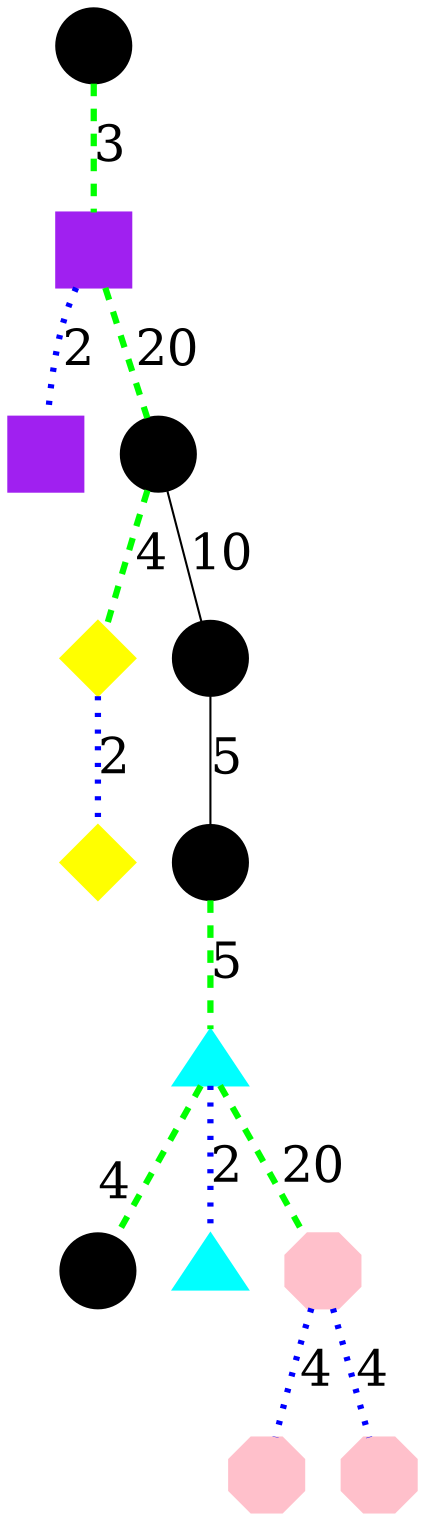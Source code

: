 digraph
{
	compound = true;
	node [shape=circle, style=filled, color=black, label="", regular=true];
	edge [dir=both, arrowtail=none, arrowhead=none, fontsize=24];

	n0 -> n1 [label=3, color=green, penwidth=3, style=dashed];
	n1 -> n2 [label=2, color=blue, penwidth=3, style=dotted];
	n1 -> n3 [label=20, color=green, penwidth=3, style=dashed];
	n3 -> n4 [label=4, color=green, penwidth=3, style=dashed];
	n3 -> n5 [label=10];
	n4 -> n6 [label=2, color=blue, penwidth=3, style=dotted];
	n5 -> n7 [label=5];
	n7 -> n8 [label=5, color=green, penwidth=3, style=dashed];
	n8 -> n9 [headlabel=4, labeldistance=2.5, labelangle=30, color=green, penwidth=3, style=dashed];
	n8 -> n10 [label=2, color=blue, penwidth=3, style=dotted];
	n8 -> n11 [label=20, color=green, penwidth=3, style=dashed];
	n11 -> n12 [label=4, color=blue, penwidth=3, style=dotted];
	n11 -> n13 [label=4, color=blue, penwidth=3, style=dotted];

	n1 [color=purple, shape=square];
	n2 [color=purple, shape=square];
	n4 [color=yellow, shape=diamond];
	n6 [color=yellow, shape=diamond];
	n8 [color=cyan, shape=triangle];
	n10 [color=cyan, shape=triangle];
	n11 [color=pink, shape=octagon];
	n12 [color=pink, shape=octagon];
	n13 [color=pink, shape=octagon];
}

